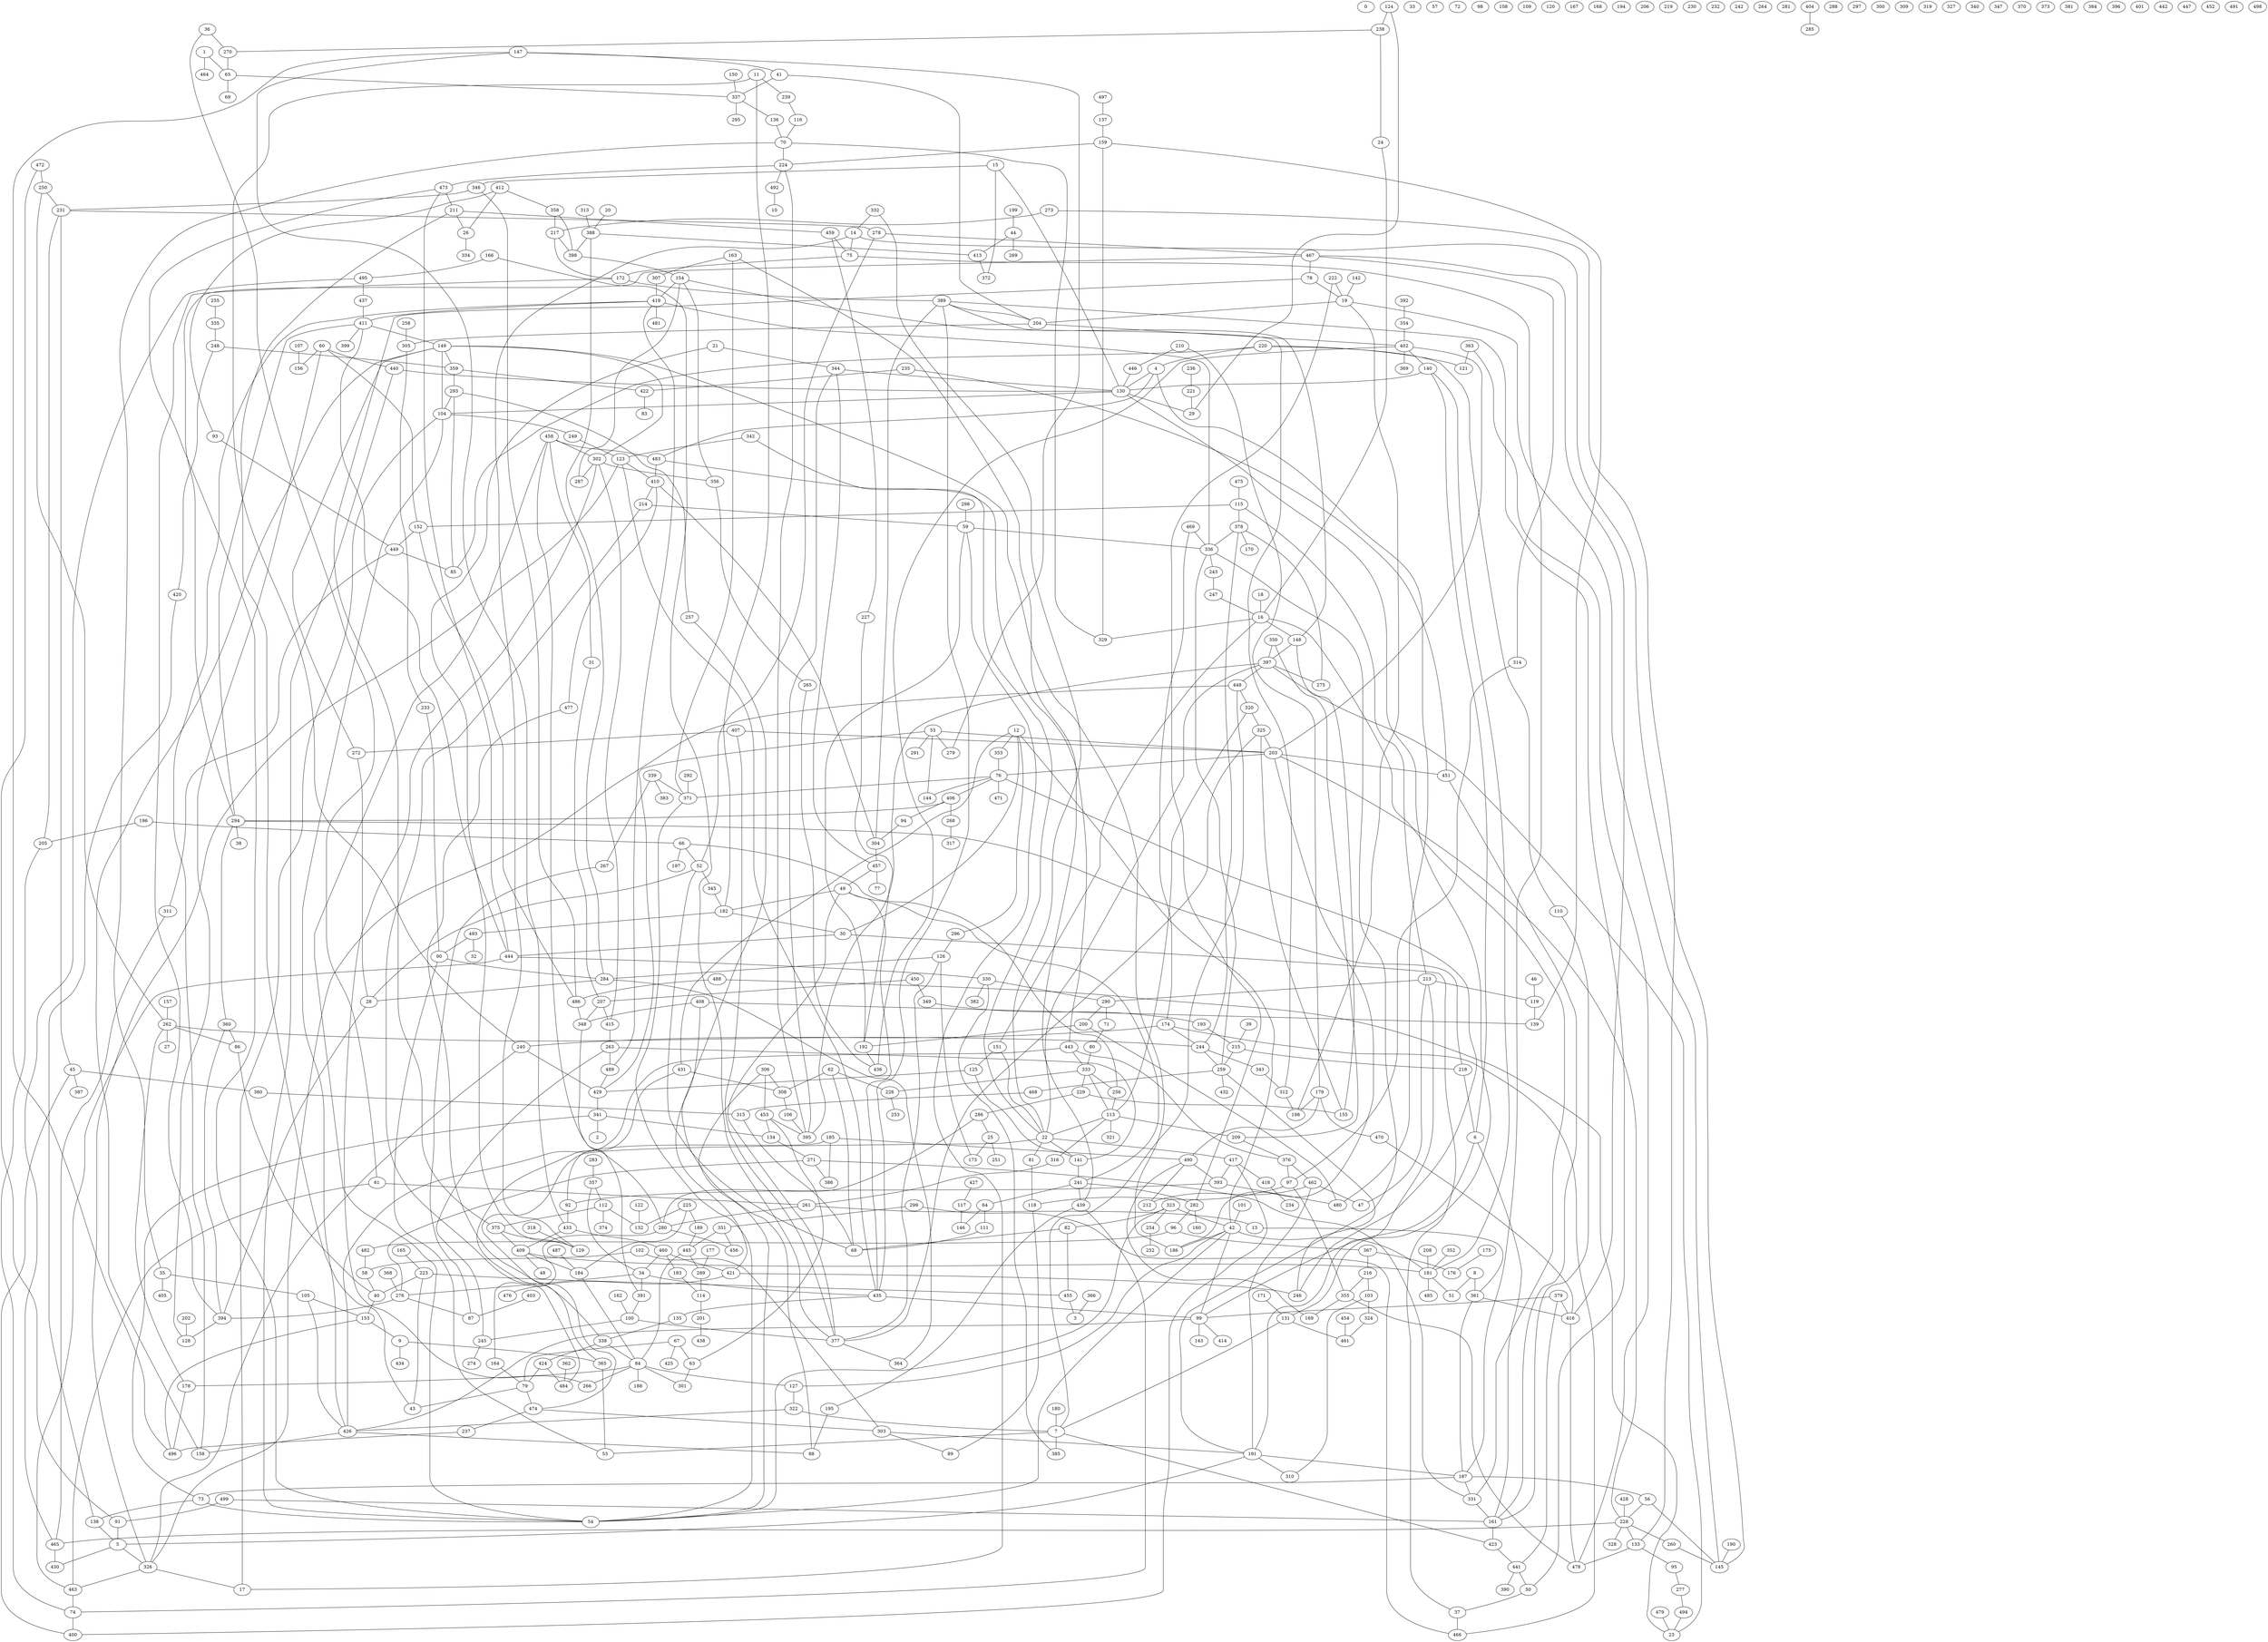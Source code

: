 graph {
	0 [label=0]
	1 [label=1]
	2 [label=2]
	3 [label=3]
	4 [label=4]
	5 [label=5]
	6 [label=6]
	7 [label=7]
	8 [label=8]
	9 [label=9]
	10 [label=10]
	11 [label=11]
	12 [label=12]
	13 [label=13]
	14 [label=14]
	15 [label=15]
	16 [label=16]
	17 [label=17]
	18 [label=18]
	19 [label=19]
	20 [label=20]
	21 [label=21]
	22 [label=22]
	23 [label=23]
	24 [label=24]
	25 [label=25]
	26 [label=26]
	27 [label=27]
	28 [label=28]
	29 [label=29]
	30 [label=30]
	31 [label=31]
	32 [label=32]
	33 [label=33]
	34 [label=34]
	35 [label=35]
	36 [label=36]
	37 [label=37]
	38 [label=38]
	39 [label=39]
	40 [label=40]
	41 [label=41]
	42 [label=42]
	43 [label=43]
	44 [label=44]
	45 [label=45]
	46 [label=46]
	47 [label=47]
	48 [label=48]
	49 [label=49]
	50 [label=50]
	51 [label=51]
	52 [label=52]
	53 [label=53]
	54 [label=54]
	55 [label=55]
	56 [label=56]
	57 [label=57]
	58 [label=58]
	59 [label=59]
	60 [label=60]
	61 [label=61]
	62 [label=62]
	63 [label=63]
	64 [label=64]
	65 [label=65]
	66 [label=66]
	67 [label=67]
	68 [label=68]
	69 [label=69]
	70 [label=70]
	71 [label=71]
	72 [label=72]
	73 [label=73]
	74 [label=74]
	75 [label=75]
	76 [label=76]
	77 [label=77]
	78 [label=78]
	79 [label=79]
	80 [label=80]
	81 [label=81]
	82 [label=82]
	83 [label=83]
	84 [label=84]
	85 [label=85]
	86 [label=86]
	87 [label=87]
	88 [label=88]
	89 [label=89]
	90 [label=90]
	91 [label=91]
	92 [label=92]
	93 [label=93]
	94 [label=94]
	95 [label=95]
	96 [label=96]
	97 [label=97]
	98 [label=98]
	99 [label=99]
	100 [label=100]
	101 [label=101]
	102 [label=102]
	103 [label=103]
	104 [label=104]
	105 [label=105]
	106 [label=106]
	107 [label=107]
	108 [label=108]
	109 [label=109]
	110 [label=110]
	111 [label=111]
	112 [label=112]
	113 [label=113]
	114 [label=114]
	115 [label=115]
	116 [label=116]
	117 [label=117]
	118 [label=118]
	119 [label=119]
	120 [label=120]
	121 [label=121]
	122 [label=122]
	123 [label=123]
	124 [label=124]
	125 [label=125]
	126 [label=126]
	127 [label=127]
	128 [label=128]
	129 [label=129]
	130 [label=130]
	131 [label=131]
	132 [label=132]
	133 [label=133]
	134 [label=134]
	135 [label=135]
	136 [label=136]
	137 [label=137]
	138 [label=138]
	139 [label=139]
	140 [label=140]
	141 [label=141]
	142 [label=142]
	143 [label=143]
	144 [label=144]
	145 [label=145]
	146 [label=146]
	147 [label=147]
	148 [label=148]
	149 [label=149]
	150 [label=150]
	151 [label=151]
	152 [label=152]
	153 [label=153]
	154 [label=154]
	155 [label=155]
	156 [label=156]
	157 [label=157]
	158 [label=158]
	159 [label=159]
	160 [label=160]
	161 [label=161]
	162 [label=162]
	163 [label=163]
	164 [label=164]
	165 [label=165]
	166 [label=166]
	167 [label=167]
	168 [label=168]
	169 [label=169]
	170 [label=170]
	171 [label=171]
	172 [label=172]
	173 [label=173]
	174 [label=174]
	175 [label=175]
	176 [label=176]
	177 [label=177]
	178 [label=178]
	179 [label=179]
	180 [label=180]
	181 [label=181]
	182 [label=182]
	183 [label=183]
	184 [label=184]
	185 [label=185]
	186 [label=186]
	187 [label=187]
	188 [label=188]
	189 [label=189]
	190 [label=190]
	191 [label=191]
	192 [label=192]
	193 [label=193]
	194 [label=194]
	195 [label=195]
	196 [label=196]
	197 [label=197]
	198 [label=198]
	199 [label=199]
	200 [label=200]
	201 [label=201]
	202 [label=202]
	203 [label=203]
	204 [label=204]
	205 [label=205]
	206 [label=206]
	207 [label=207]
	208 [label=208]
	209 [label=209]
	210 [label=210]
	211 [label=211]
	212 [label=212]
	213 [label=213]
	214 [label=214]
	215 [label=215]
	216 [label=216]
	217 [label=217]
	218 [label=218]
	219 [label=219]
	220 [label=220]
	221 [label=221]
	222 [label=222]
	223 [label=223]
	224 [label=224]
	225 [label=225]
	226 [label=226]
	227 [label=227]
	228 [label=228]
	229 [label=229]
	230 [label=230]
	231 [label=231]
	232 [label=232]
	233 [label=233]
	234 [label=234]
	235 [label=235]
	236 [label=236]
	237 [label=237]
	238 [label=238]
	239 [label=239]
	240 [label=240]
	241 [label=241]
	242 [label=242]
	243 [label=243]
	244 [label=244]
	245 [label=245]
	246 [label=246]
	247 [label=247]
	248 [label=248]
	249 [label=249]
	250 [label=250]
	251 [label=251]
	252 [label=252]
	253 [label=253]
	254 [label=254]
	255 [label=255]
	256 [label=256]
	257 [label=257]
	258 [label=258]
	259 [label=259]
	260 [label=260]
	261 [label=261]
	262 [label=262]
	263 [label=263]
	264 [label=264]
	265 [label=265]
	266 [label=266]
	267 [label=267]
	268 [label=268]
	269 [label=269]
	270 [label=270]
	271 [label=271]
	272 [label=272]
	273 [label=273]
	274 [label=274]
	275 [label=275]
	276 [label=276]
	277 [label=277]
	278 [label=278]
	279 [label=279]
	280 [label=280]
	281 [label=281]
	282 [label=282]
	283 [label=283]
	284 [label=284]
	285 [label=285]
	286 [label=286]
	287 [label=287]
	288 [label=288]
	289 [label=289]
	290 [label=290]
	291 [label=291]
	292 [label=292]
	293 [label=293]
	294 [label=294]
	295 [label=295]
	296 [label=296]
	297 [label=297]
	298 [label=298]
	299 [label=299]
	300 [label=300]
	301 [label=301]
	302 [label=302]
	303 [label=303]
	304 [label=304]
	305 [label=305]
	306 [label=306]
	307 [label=307]
	308 [label=308]
	309 [label=309]
	310 [label=310]
	311 [label=311]
	312 [label=312]
	313 [label=313]
	314 [label=314]
	315 [label=315]
	316 [label=316]
	317 [label=317]
	318 [label=318]
	319 [label=319]
	320 [label=320]
	321 [label=321]
	322 [label=322]
	323 [label=323]
	324 [label=324]
	325 [label=325]
	326 [label=326]
	327 [label=327]
	328 [label=328]
	329 [label=329]
	330 [label=330]
	331 [label=331]
	332 [label=332]
	333 [label=333]
	334 [label=334]
	335 [label=335]
	336 [label=336]
	337 [label=337]
	338 [label=338]
	339 [label=339]
	340 [label=340]
	341 [label=341]
	342 [label=342]
	343 [label=343]
	344 [label=344]
	345 [label=345]
	346 [label=346]
	347 [label=347]
	348 [label=348]
	349 [label=349]
	350 [label=350]
	351 [label=351]
	352 [label=352]
	353 [label=353]
	354 [label=354]
	355 [label=355]
	356 [label=356]
	357 [label=357]
	358 [label=358]
	359 [label=359]
	360 [label=360]
	361 [label=361]
	362 [label=362]
	363 [label=363]
	364 [label=364]
	365 [label=365]
	366 [label=366]
	367 [label=367]
	368 [label=368]
	369 [label=369]
	370 [label=370]
	371 [label=371]
	372 [label=372]
	373 [label=373]
	374 [label=374]
	375 [label=375]
	376 [label=376]
	377 [label=377]
	378 [label=378]
	379 [label=379]
	380 [label=380]
	381 [label=381]
	382 [label=382]
	383 [label=383]
	384 [label=384]
	385 [label=385]
	386 [label=386]
	387 [label=387]
	388 [label=388]
	389 [label=389]
	390 [label=390]
	391 [label=391]
	392 [label=392]
	393 [label=393]
	394 [label=394]
	395 [label=395]
	396 [label=396]
	397 [label=397]
	398 [label=398]
	399 [label=399]
	400 [label=400]
	401 [label=401]
	402 [label=402]
	403 [label=403]
	404 [label=404]
	405 [label=405]
	406 [label=406]
	407 [label=407]
	408 [label=408]
	409 [label=409]
	410 [label=410]
	411 [label=411]
	412 [label=412]
	413 [label=413]
	414 [label=414]
	415 [label=415]
	416 [label=416]
	417 [label=417]
	418 [label=418]
	419 [label=419]
	420 [label=420]
	421 [label=421]
	422 [label=422]
	423 [label=423]
	424 [label=424]
	425 [label=425]
	426 [label=426]
	427 [label=427]
	428 [label=428]
	429 [label=429]
	430 [label=430]
	431 [label=431]
	432 [label=432]
	433 [label=433]
	434 [label=434]
	435 [label=435]
	436 [label=436]
	437 [label=437]
	438 [label=438]
	439 [label=439]
	440 [label=440]
	441 [label=441]
	442 [label=442]
	443 [label=443]
	444 [label=444]
	445 [label=445]
	446 [label=446]
	447 [label=447]
	448 [label=448]
	449 [label=449]
	450 [label=450]
	451 [label=451]
	452 [label=452]
	453 [label=453]
	454 [label=454]
	455 [label=455]
	456 [label=456]
	457 [label=457]
	458 [label=458]
	459 [label=459]
	460 [label=460]
	461 [label=461]
	462 [label=462]
	463 [label=463]
	464 [label=464]
	465 [label=465]
	466 [label=466]
	467 [label=467]
	468 [label=468]
	469 [label=469]
	470 [label=470]
	471 [label=471]
	472 [label=472]
	473 [label=473]
	474 [label=474]
	475 [label=475]
	476 [label=476]
	477 [label=477]
	478 [label=478]
	479 [label=479]
	480 [label=480]
	481 [label=481]
	482 [label=482]
	483 [label=483]
	484 [label=484]
	485 [label=485]
	486 [label=486]
	487 [label=487]
	488 [label=488]
	489 [label=489]
	490 [label=490]
	491 [label=491]
	492 [label=492]
	493 [label=493]
	494 [label=494]
	495 [label=495]
	496 [label=496]
	497 [label=497]
	498 [label=498]
	499 [label=499]
	342 -- 22
	467 -- 294
	5 -- 430
	164 -- 79
	154 -- 312
	191 -- 336
	326 -- 448
	362 -- 484
	449 -- 85
	265 -- 436
	31 -- 207
	284 -- 364
	96 -- 482
	406 -- 268
	290 -- 200
	257 -- 421
	458 -- 483
	468 -- 315
	149 -- 359
	344 -- 130
	218 -- 6
	339 -- 267
	30 -- 37
	315 -- 68
	66 -- 52
	388 -- 398
	94 -- 304
	101 -- 42
	36 -- 61
	419 -- 411
	174 -- 240
	345 -- 182
	457 -- 77
	15 -- 130
	18 -- 16
	157 -- 262
	25 -- 173
	299 -- 466
	122 -- 132
	209 -- 376
	241 -- 64
	277 -- 494
	344 -- 457
	28 -- 394
	239 -- 116
	397 -- 395
	451 -- 161
	450 -- 207
	282 -- 96
	367 -- 216
	378 -- 275
	185 -- 92
	60 -- 128
	103 -- 310
	142 -- 19
	182 -- 493
	260 -- 145
	235 -- 451
	304 -- 410
	183 -- 114
	147 -- 433
	124 -- 238
	154 -- 419
	113 -- 316
	62 -- 308
	115 -- 213
	17 -- 104
	262 -- 86
	495 -- 437
	479 -- 23
	259 -- 246
	163 -- 307
	249 -- 123
	378 -- 170
	453 -- 395
	210 -- 446
	469 -- 174
	39 -- 215
	241 -- 49
	231 -- 45
	73 -- 54
	12 -- 353
	325 -- 155
	102 -- 58
	14 -- 129
	391 -- 100
	80 -- 333
	49 -- 377
	350 -- 397
	19 -- 204
	375 -- 409
	406 -- 294
	467 -- 314
	116 -- 70
	99 -- 426
	228 -- 203
	6 -- 99
	59 -- 336
	90 -- 53
	149 -- 104
	50 -- 37
	460 -- 34
	191 -- 310
	477 -- 338
	103 -- 324
	113 -- 209
	324 -- 461
	220 -- 121
	62 -- 68
	392 -- 354
	426 -- 158
	187 -- 73
	488 -- 486
	105 -- 426
	421 -- 476
	333 -- 226
	35 -- 405
	7 -- 53
	224 -- 492
	9 -- 365
	54 -- 473
	258 -- 305
	59 -- 17
	270 -- 65
	159 -- 224
	431 -- 308
	42 -- 127
	413 -- 372
	283 -- 357
	487 -- 184
	489 -- 429
	388 -- 413
	201 -- 438
	4 -- 480
	200 -- 192
	458 -- 302
	199 -- 44
	440 -- 130
	6 -- 161
	245 -- 274
	211 -- 43
	45 -- 387
	308 -- 106
	211 -- 26
	90 -- 284
	322 -- 426
	357 -- 112
	256 -- 113
	435 -- 49
	22 -- 141
	16 -- 151
	76 -- 371
	228 -- 465
	84 -- 127
	263 -- 245
	42 -- 181
	152 -- 449
	11 -- 240
	131 -- 7
	483 -- 410
	223 -- 40
	135 -- 338
	185 -- 386
	472 -- 250
	459 -- 227
	460 -- 421
	294 -- 38
	320 -- 325
	64 -- 111
	20 -- 388
	71 -- 80
	454 -- 461
	248 -- 420
	271 -- 386
	162 -- 100
	220 -- 4
	123 -- 410
	493 -- 90
	420 -- 138
	326 -- 17
	416 -- 478
	341 -- 73
	11 -- 182
	64 -- 146
	360 -- 86
	16 -- 329
	332 -- 22
	55 -- 279
	52 -- 28
	446 -- 130
	354 -- 402
	113 -- 321
	389 -- 204
	202 -- 128
	376 -- 462
	325 -- 203
	238 -- 270
	358 -- 217
	84 -- 301
	342 -- 123
	56 -- 228
	272 -- 28
	397 -- 448
	231 -- 278
	298 -- 59
	112 -- 375
	67 -- 79
	84 -- 178
	207 -- 348
	21 -- 129
	165 -- 223
	15 -- 346
	237 -- 496
	149 -- 272
	106 -- 395
	70 -- 224
	332 -- 14
	130 -- 104
	453 -- 134
	371 -- 54
	407 -- 377
	79 -- 474
	439 -- 74
	302 -- 266
	152 -- 486
	410 -- 477
	126 -- 284
	185 -- 490
	67 -- 425
	443 -- 426
	306 -- 453
	417 -- 400
	174 -- 244
	292 -- 371
	294 -- 218
	60 -- 440
	45 -- 380
	417 -- 393
	406 -- 94
	440 -- 54
	417 -- 418
	151 -- 22
	126 -- 173
	26 -- 334
	203 -- 186
	336 -- 259
	14 -- 145
	149 -- 186
	293 -- 104
	166 -- 495
	287 -- 154
	338 -- 84
	195 -- 88
	180 -- 7
	91 -- 5
	34 -- 391
	124 -- 29
	247 -- 16
	4 -- 483
	1 -- 65
	355 -- 169
	73 -- 138
	262 -- 27
	179 -- 198
	348 -- 391
	60 -- 152
	350 -- 209
	14 -- 75
	365 -- 53
	42 -- 99
	175 -- 176
	357 -- 34
	208 -- 181
	377 -- 325
	284 -- 28
	7 -- 385
	42 -- 54
	377 -- 364
	220 -- 110
	268 -- 317
	412 -- 26
	44 -- 413
	262 -- 178
	203 -- 402
	117 -- 146
	228 -- 260
	402 -- 140
	21 -- 344
	149 -- 158
	107 -- 156
	463 -- 74
	411 -- 149
	453 -- 63
	273 -- 133
	424 -- 484
	330 -- 385
	229 -- 155
	395 -- 224
	84 -- 188
	344 -- 395
	222 -- 19
	8 -- 361
	343 -- 312
	244 -- 259
	12 -- 30
	49 -- 182
	333 -- 256
	286 -- 25
	159 -- 329
	368 -- 276
	303 -- 191
	490 -- 393
	96 -- 367
	241 -- 439
	7 -- 448
	409 -- 48
	363 -- 121
	404 -- 285
	338 -- 424
	161 -- 423
	433 -- 409
	349 -- 193
	289 -- 114
	419 -- 336
	66 -- 197
	323 -- 42
	335 -- 248
	407 -- 272
	154 -- 356
	306 -- 54
	58 -- 40
	97 -- 118
	59 -- 192
	431 -- 365
	133 -- 478
	4 -- 130
	379 -- 99
	75 -- 172
	217 -- 172
	241 -- 282
	190 -- 145
	474 -- 303
	30 -- 444
	271 -- 331
	24 -- 16
	193 -- 215
	147 -- 496
	196 -- 205
	250 -- 231
	172 -- 389
	36 -- 270
	243 -- 247
	118 -- 89
	397 -- 275
	123 -- 435
	55 -- 203
	473 -- 444
	235 -- 422
	459 -- 75
	358 -- 398
	115 -- 152
	19 -- 198
	421 -- 246
	11 -- 239
	34 -- 435
	419 -- 489
	294 -- 360
	329 -- 70
	240 -- 326
	313 -- 388
	181 -- 485
	182 -- 30
	286 -- 280
	66 -- 256
	61 -- 463
	22 -- 417
	302 -- 356
	499 -- 161
	271 -- 276
	307 -- 419
	130 -- 29
	5 -- 326
	486 -- 348
	389 -- 304
	16 -- 331
	134 -- 271
	293 -- 85
	488 -- 23
	192 -- 436
	360 -- 394
	248 -- 359
	261 -- 13
	323 -- 254
	412 -- 358
	403 -- 87
	225 -- 132
	250 -- 262
	337 -- 295
	140 -- 130
	12 -- 296
	172 -- 394
	93 -- 449
	408 -- 88
	220 -- 85
	493 -- 32
	22 -- 397
	411 -- 444
	9 -- 434
	467 -- 78
	450 -- 349
	433 -- 460
	467 -- 416
	100 -- 377
	302 -- 287
	115 -- 378
	15 -- 372
	102 -- 303
	213 -- 191
	407 -- 203
	355 -- 478
	418 -- 234
	429 -- 341
	462 -- 47
	469 -- 336
	494 -- 23
	303 -- 89
	70 -- 35
	484 -- 214
	408 -- 348
	217 -- 398
	82 -- 68
	100 -- 245
	187 -- 75
	225 -- 184
	81 -- 118
	189 -- 445
	259 -- 432
	378 -- 244
	184 -- 84
	482 -- 58
	223 -- 455
	282 -- 160
	428 -- 228
	42 -- 186
	359 -- 293
	293 -- 257
	458 -- 31
	78 -- 375
	445 -- 289
	114 -- 201
	367 -- 176
	278 -- 467
	215 -- 218
	148 -- 397
	458 -- 280
	113 -- 22
	394 -- 128
	140 -- 6
	104 -- 249
	311 -- 465
	86 -- 40
	465 -- 430
	411 -- 399
	78 -- 19
	178 -- 496
	207 -- 415
	228 -- 133
	455 -- 3
	437 -- 411
	153 -- 496
	52 -- 68
	337 -- 136
	56 -- 145
	244 -- 343
	267 -- 87
	149 -- 302
	326 -- 463
	497 -- 137
	171 -- 131
	179 -- 490
	375 -- 129
	280 -- 456
	356 -- 265
	306 -- 308
	449 -- 311
	12 -- 431
	137 -- 159
	222 -- 282
	76 -- 471
	35 -- 105
	196 -- 66
	23 -- 397
	166 -- 377
	443 -- 333
	61 -- 261
	25 -- 251
	351 -- 445
	13 -- 361
	409 -- 184
	361 -- 187
	46 -- 119
	409 -- 181
	224 -- 473
	74 -- 400
	254 -- 252
	462 -- 212
	499 -- 91
	97 -- 355
	393 -- 92
	203 -- 451
	379 -- 441
	62 -- 226
	470 -- 416
	361 -- 416
	225 -- 189
	323 -- 54
	99 -- 414
	322 -- 7
	363 -- 478
	112 -- 374
	82 -- 455
	138 -- 5
	205 -- 74
	148 -- 155
	191 -- 187
	163 -- 439
	353 -- 76
	211 -- 459
	351 -- 456
	415 -- 263
	426 -- 88
	216 -- 103
	163 -- 371
	314 -- 97
	457 -- 49
	153 -- 9
	240 -- 429
	127 -- 322
	411 -- 294
	179 -- 470
	147 -- 41
	177 -- 289
	263 -- 141
	216 -- 355
	187 -- 56
	276 -- 394
	472 -- 91
	119 -- 139
	228 -- 328
	261 -- 280
	44 -- 269
	204 -- 305
	200 -- 480
	492 -- 10
	441 -- 390
	112 -- 132
	65 -- 337
	246 -- 76
	427 -- 117
	133 -- 95
	181 -- 140
	458 -- 54
	380 -- 315
	299 -- 351
	214 -- 59
	305 -- 233
	490 -- 212
	95 -- 277
	463 -- 444
	255 -- 335
	296 -- 126
	233 -- 90
	105 -- 153
	490 -- 169
	151 -- 125
	333 -- 113
	223 -- 43
	125 -- 141
	474 -- 237
	187 -- 331
	352 -- 181
	229 -- 286
	393 -- 480
	339 -- 371
	204 -- 402
	221 -- 29
	435 -- 135
	227 -- 192
	379 -- 416
	99 -- 143
	215 -- 259
	304 -- 457
	238 -- 24
	326 -- 123
	408 -- 139
	40 -- 153
	333 -- 229
	113 -- 320
	341 -- 2
	55 -- 291
	213 -- 119
	439 -- 195
	147 -- 279
	339 -- 383
	191 -- 5
	181 -- 51
	213 -- 47
	203 -- 76
	131 -- 461
	278 -- 52
	318 -- 129
	19 -- 145
	460 -- 183
	79 -- 43
	441 -- 50
	330 -- 382
	435 -- 99
	346 -- 231
	273 -- 217
	302 -- 415
	445 -- 84
	111 -- 68
	330 -- 290
	443 -- 376
	316 -- 261
	55 -- 144
	63 -- 301
	104 -- 426
	22 -- 81
	125 -- 429
	22 -- 474
	16 -- 148
	331 -- 161
	60 -- 156
	366 -- 3
	280 -- 164
	376 -- 97
	236 -- 221
	12 -- 42
	41 -- 204
	84 -- 266
	448 -- 320
	41 -- 337
	483 -- 443
	141 -- 241
	263 -- 489
	312 -- 198
	341 -- 134
	423 -- 441
	388 -- 284
	389 -- 50
	398 -- 154
	462 -- 191
	346 -- 486
	159 -- 139
	92 -- 433
	213 -- 290
	336 -- 243
	8 -- 51
	276 -- 87
	444 -- 330
	110 -- 161
	231 -- 205
	130 -- 131
	378 -- 336
	435 -- 389
	174 -- 466
	259 -- 468
	136 -- 70
	419 -- 158
	148 -- 389
	473 -- 211
	422 -- 83
	34 -- 276
	226 -- 253
	359 -- 422
	323 -- 82
	76 -- 406
	7 -- 423
	402 -- 369
	52 -- 345
	419 -- 481
	37 -- 466
	126 -- 377
	210 -- 179
	1 -- 464
	55 -- 429
	76 -- 144
	436 -- 402
	475 -- 115
	410 -- 214
	424 -- 79
	67 -- 63
	45 -- 400
	412 -- 93
	262 -- 244
	495 -- 465
	150 -- 337
	290 -- 71
	65 -- 69
}
